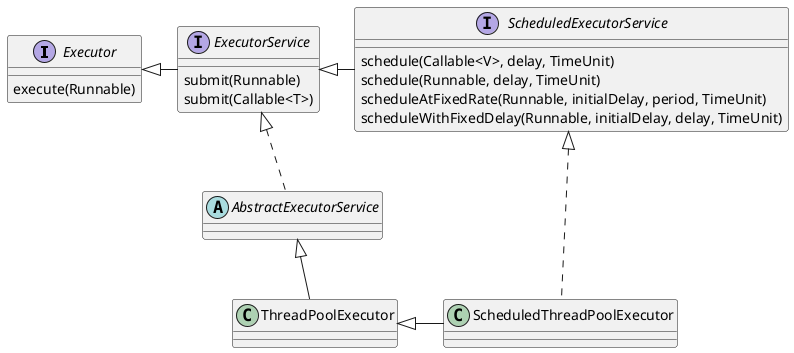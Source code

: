 @startuml executor-service

together {
    interface Executor
    interface ExecutorService
    interface ScheduledExecutorService
}
abstract class AbstractExecutorService
class ThreadPoolExecutor
class ScheduledThreadPoolExecutor

Executor <|-right- ExecutorService 
ExecutorService <|-right- ScheduledExecutorService

ExecutorService <|.. AbstractExecutorService
ScheduledExecutorService <|.. ScheduledThreadPoolExecutor

AbstractExecutorService <|-- ThreadPoolExecutor
ThreadPoolExecutor <|-right- ScheduledThreadPoolExecutor

Executor : execute(Runnable)
ExecutorService : submit(Runnable)
ExecutorService : submit(Callable<T>)

ScheduledExecutorService : schedule(Callable<V>, delay, TimeUnit)
ScheduledExecutorService : schedule(Runnable, delay, TimeUnit)
ScheduledExecutorService : scheduleAtFixedRate(Runnable, initialDelay, period, TimeUnit)
ScheduledExecutorService : scheduleWithFixedDelay(Runnable, initialDelay, delay, TimeUnit)

@enduml